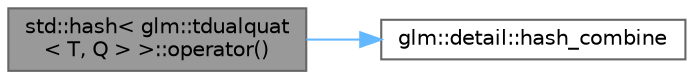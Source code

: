 digraph "std::hash&lt; glm::tdualquat&lt; T, Q &gt; &gt;::operator()"
{
 // LATEX_PDF_SIZE
  bgcolor="transparent";
  edge [fontname=Helvetica,fontsize=10,labelfontname=Helvetica,labelfontsize=10];
  node [fontname=Helvetica,fontsize=10,shape=box,height=0.2,width=0.4];
  rankdir="LR";
  Node1 [id="Node000001",label="std::hash\< glm::tdualquat\l\< T, Q \> \>::operator()",height=0.2,width=0.4,color="gray40", fillcolor="grey60", style="filled", fontcolor="black",tooltip=" "];
  Node1 -> Node2 [id="edge3_Node000001_Node000002",color="steelblue1",style="solid",tooltip=" "];
  Node2 [id="Node000002",label="glm::detail::hash_combine",height=0.2,width=0.4,color="grey40", fillcolor="white", style="filled",URL="$namespaceglm_1_1detail.html#a391b3eb8d7f4662a1b31046bd69f2755",tooltip=" "];
}

